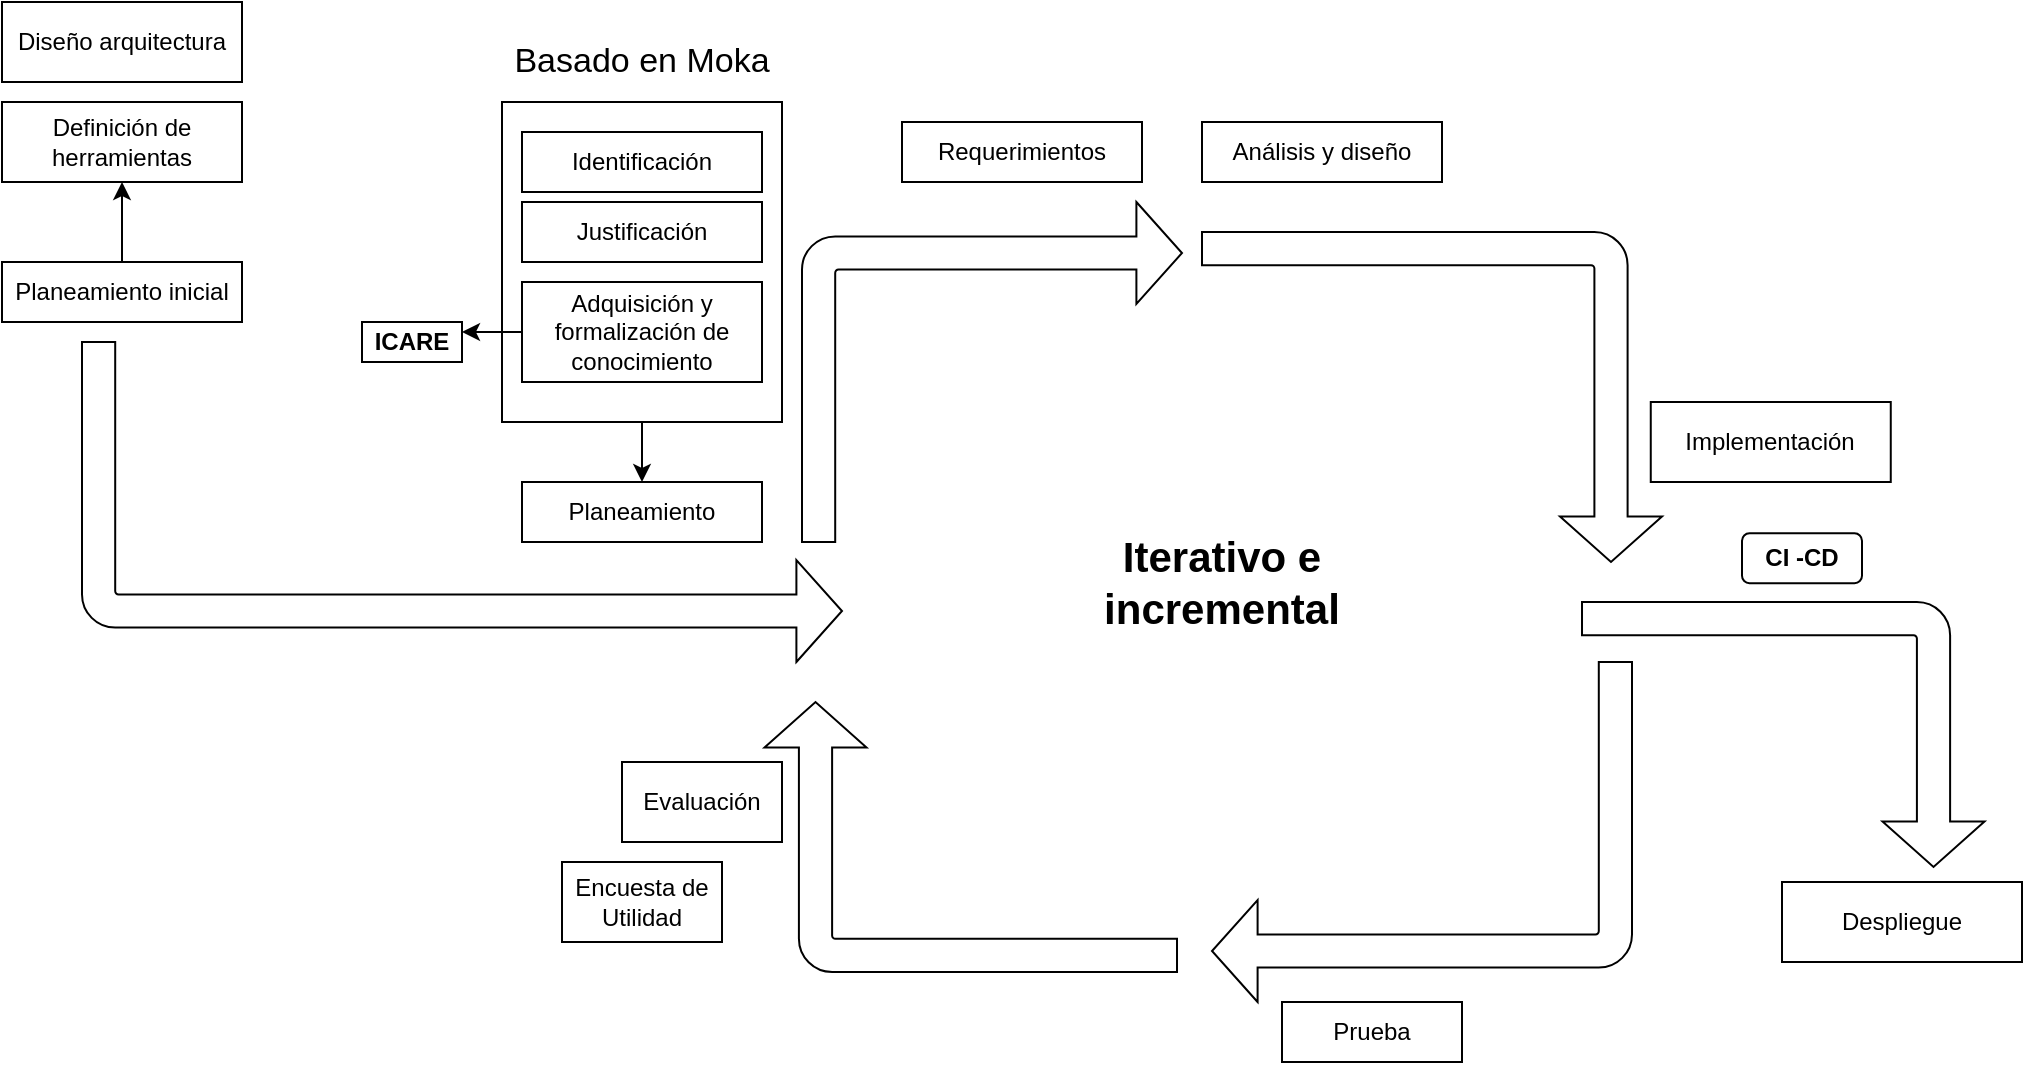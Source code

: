 <mxfile version="13.7.3" type="github"><diagram id="KOoFHpjw0p1CKVpqa4PT" name="Page-1"><mxGraphModel dx="2048" dy="1784" grid="1" gridSize="10" guides="1" tooltips="1" connect="1" arrows="1" fold="1" page="1" pageScale="1" pageWidth="827" pageHeight="1169" math="0" shadow="0"><root><mxCell id="0"/><mxCell id="1" parent="0"/><mxCell id="OOeNtyjJOszkvWtdtEGg-37" style="edgeStyle=orthogonalEdgeStyle;rounded=0;orthogonalLoop=1;jettySize=auto;html=1;exitX=0.5;exitY=1;exitDx=0;exitDy=0;fontSize=17;" edge="1" parent="1" source="OOeNtyjJOszkvWtdtEGg-30" target="OOeNtyjJOszkvWtdtEGg-3"><mxGeometry relative="1" as="geometry"/></mxCell><mxCell id="OOeNtyjJOszkvWtdtEGg-30" value="" style="rounded=0;whiteSpace=wrap;html=1;fontSize=21;" vertex="1" parent="1"><mxGeometry x="80" y="40" width="140" height="160" as="geometry"/></mxCell><mxCell id="OOeNtyjJOszkvWtdtEGg-1" value="Prueba" style="rounded=0;whiteSpace=wrap;html=1;" vertex="1" parent="1"><mxGeometry x="470" y="490" width="90" height="30" as="geometry"/></mxCell><mxCell id="OOeNtyjJOszkvWtdtEGg-38" style="edgeStyle=orthogonalEdgeStyle;rounded=0;orthogonalLoop=1;jettySize=auto;html=1;exitX=0.5;exitY=0;exitDx=0;exitDy=0;entryX=0.5;entryY=1;entryDx=0;entryDy=0;fontSize=17;" edge="1" parent="1" source="OOeNtyjJOszkvWtdtEGg-2" target="OOeNtyjJOszkvWtdtEGg-12"><mxGeometry relative="1" as="geometry"/></mxCell><mxCell id="OOeNtyjJOszkvWtdtEGg-2" value="Planeamiento inicial" style="rounded=0;whiteSpace=wrap;html=1;" vertex="1" parent="1"><mxGeometry x="-170" y="120" width="120" height="30" as="geometry"/></mxCell><mxCell id="OOeNtyjJOszkvWtdtEGg-3" value="Planeamiento" style="rounded=0;whiteSpace=wrap;html=1;" vertex="1" parent="1"><mxGeometry x="90" y="230" width="120" height="30" as="geometry"/></mxCell><mxCell id="OOeNtyjJOszkvWtdtEGg-4" value="Requerimientos" style="rounded=0;whiteSpace=wrap;html=1;" vertex="1" parent="1"><mxGeometry x="280" y="50" width="120" height="30" as="geometry"/></mxCell><mxCell id="OOeNtyjJOszkvWtdtEGg-7" value="Despliegue" style="rounded=0;whiteSpace=wrap;html=1;" vertex="1" parent="1"><mxGeometry x="720" y="430" width="120" height="40" as="geometry"/></mxCell><mxCell id="OOeNtyjJOszkvWtdtEGg-9" value="Evaluación" style="rounded=0;whiteSpace=wrap;html=1;" vertex="1" parent="1"><mxGeometry x="140" y="370" width="80" height="40" as="geometry"/></mxCell><mxCell id="OOeNtyjJOszkvWtdtEGg-10" value="Iterativo e incremental" style="text;html=1;strokeColor=none;fillColor=none;align=center;verticalAlign=middle;whiteSpace=wrap;rounded=0;fontStyle=1;fontSize=21;" vertex="1" parent="1"><mxGeometry x="340" y="270" width="200" height="20" as="geometry"/></mxCell><mxCell id="OOeNtyjJOszkvWtdtEGg-12" value="Definición de herramientas" style="rounded=0;whiteSpace=wrap;html=1;" vertex="1" parent="1"><mxGeometry x="-170" y="40" width="120" height="40" as="geometry"/></mxCell><mxCell id="OOeNtyjJOszkvWtdtEGg-13" value="" style="html=1;shadow=0;dashed=0;align=center;verticalAlign=middle;shape=mxgraph.arrows2.bendArrow;dy=8.3;dx=22.8;notch=0;arrowHead=51;rounded=1;rotation=0;flipV=1;" vertex="1" parent="1"><mxGeometry x="-130" y="160" width="380" height="160" as="geometry"/></mxCell><mxCell id="OOeNtyjJOszkvWtdtEGg-16" value="" style="html=1;shadow=0;dashed=0;align=center;verticalAlign=middle;shape=mxgraph.arrows2.bendArrow;dy=8.3;dx=22.8;notch=0;arrowHead=51;rounded=1;rotation=0;flipV=0;flipH=0;" vertex="1" parent="1"><mxGeometry x="230" y="90" width="190" height="170" as="geometry"/></mxCell><mxCell id="OOeNtyjJOszkvWtdtEGg-17" value="" style="html=1;shadow=0;dashed=0;align=center;verticalAlign=middle;shape=mxgraph.arrows2.bendArrow;dy=8.3;dx=22.8;notch=0;arrowHead=51;rounded=1;rotation=90;flipV=0;flipH=0;" vertex="1" parent="1"><mxGeometry x="462.5" y="72.5" width="165" height="230" as="geometry"/></mxCell><mxCell id="OOeNtyjJOszkvWtdtEGg-18" value="Análisis y diseño" style="rounded=0;whiteSpace=wrap;html=1;" vertex="1" parent="1"><mxGeometry x="430" y="50" width="120" height="30" as="geometry"/></mxCell><mxCell id="OOeNtyjJOszkvWtdtEGg-21" value="" style="html=1;shadow=0;dashed=0;align=center;verticalAlign=middle;shape=mxgraph.arrows2.bendArrow;dy=8.3;dx=22.8;notch=0;arrowHead=51;rounded=1;rotation=90;flipV=0;flipH=0;" vertex="1" parent="1"><mxGeometry x="654.38" y="255.63" width="132.5" height="201.25" as="geometry"/></mxCell><mxCell id="OOeNtyjJOszkvWtdtEGg-22" value="" style="html=1;shadow=0;dashed=0;align=center;verticalAlign=middle;shape=mxgraph.arrows2.bendArrow;dy=8.3;dx=22.8;notch=0;arrowHead=51;rounded=1;rotation=-180;flipV=0;flipH=0;" vertex="1" parent="1"><mxGeometry x="435" y="320" width="210" height="170" as="geometry"/></mxCell><mxCell id="OOeNtyjJOszkvWtdtEGg-23" value="" style="html=1;shadow=0;dashed=0;align=center;verticalAlign=middle;shape=mxgraph.arrows2.bendArrow;dy=8.3;dx=22.8;notch=0;arrowHead=51;rounded=1;rotation=-90;flipV=0;flipH=0;" vertex="1" parent="1"><mxGeometry x="246.88" y="304.38" width="135" height="206.25" as="geometry"/></mxCell><mxCell id="OOeNtyjJOszkvWtdtEGg-28" value="Identificación" style="rounded=0;whiteSpace=wrap;html=1;" vertex="1" parent="1"><mxGeometry x="90" y="55" width="120" height="30" as="geometry"/></mxCell><mxCell id="OOeNtyjJOszkvWtdtEGg-29" value="Justificación" style="rounded=0;whiteSpace=wrap;html=1;" vertex="1" parent="1"><mxGeometry x="90" y="90" width="120" height="30" as="geometry"/></mxCell><mxCell id="OOeNtyjJOszkvWtdtEGg-31" value="Basado en Moka" style="text;html=1;strokeColor=none;fillColor=none;align=center;verticalAlign=middle;whiteSpace=wrap;rounded=0;fontSize=17;" vertex="1" parent="1"><mxGeometry x="75" y="10" width="150" height="20" as="geometry"/></mxCell><mxCell id="OOeNtyjJOszkvWtdtEGg-41" style="edgeStyle=orthogonalEdgeStyle;rounded=0;orthogonalLoop=1;jettySize=auto;html=1;exitX=0;exitY=0.5;exitDx=0;exitDy=0;entryX=1;entryY=0.25;entryDx=0;entryDy=0;fontSize=12;" edge="1" parent="1" source="OOeNtyjJOszkvWtdtEGg-33" target="OOeNtyjJOszkvWtdtEGg-40"><mxGeometry relative="1" as="geometry"/></mxCell><mxCell id="OOeNtyjJOszkvWtdtEGg-33" value="Adquisición y formalización de conocimiento" style="rounded=0;whiteSpace=wrap;html=1;" vertex="1" parent="1"><mxGeometry x="90" y="130" width="120" height="50" as="geometry"/></mxCell><mxCell id="OOeNtyjJOszkvWtdtEGg-36" value="Encuesta de Utilidad" style="rounded=0;whiteSpace=wrap;html=1;" vertex="1" parent="1"><mxGeometry x="110" y="420" width="80" height="40" as="geometry"/></mxCell><mxCell id="OOeNtyjJOszkvWtdtEGg-40" value="ICARE" style="rounded=0;whiteSpace=wrap;html=1;fontSize=12;fontStyle=1" vertex="1" parent="1"><mxGeometry x="10" y="150" width="50" height="20" as="geometry"/></mxCell><mxCell id="OOeNtyjJOszkvWtdtEGg-42" value="CI -CD" style="rounded=1;whiteSpace=wrap;html=1;fontSize=12;fontStyle=1" vertex="1" parent="1"><mxGeometry x="700" y="255.63" width="60" height="25" as="geometry"/></mxCell><mxCell id="OOeNtyjJOszkvWtdtEGg-43" value="Implementación" style="rounded=0;whiteSpace=wrap;html=1;" vertex="1" parent="1"><mxGeometry x="654.38" y="190" width="120" height="40" as="geometry"/></mxCell><mxCell id="OOeNtyjJOszkvWtdtEGg-44" value="Diseño arquitectura" style="rounded=0;whiteSpace=wrap;html=1;" vertex="1" parent="1"><mxGeometry x="-170" y="-10" width="120" height="40" as="geometry"/></mxCell></root></mxGraphModel></diagram></mxfile>